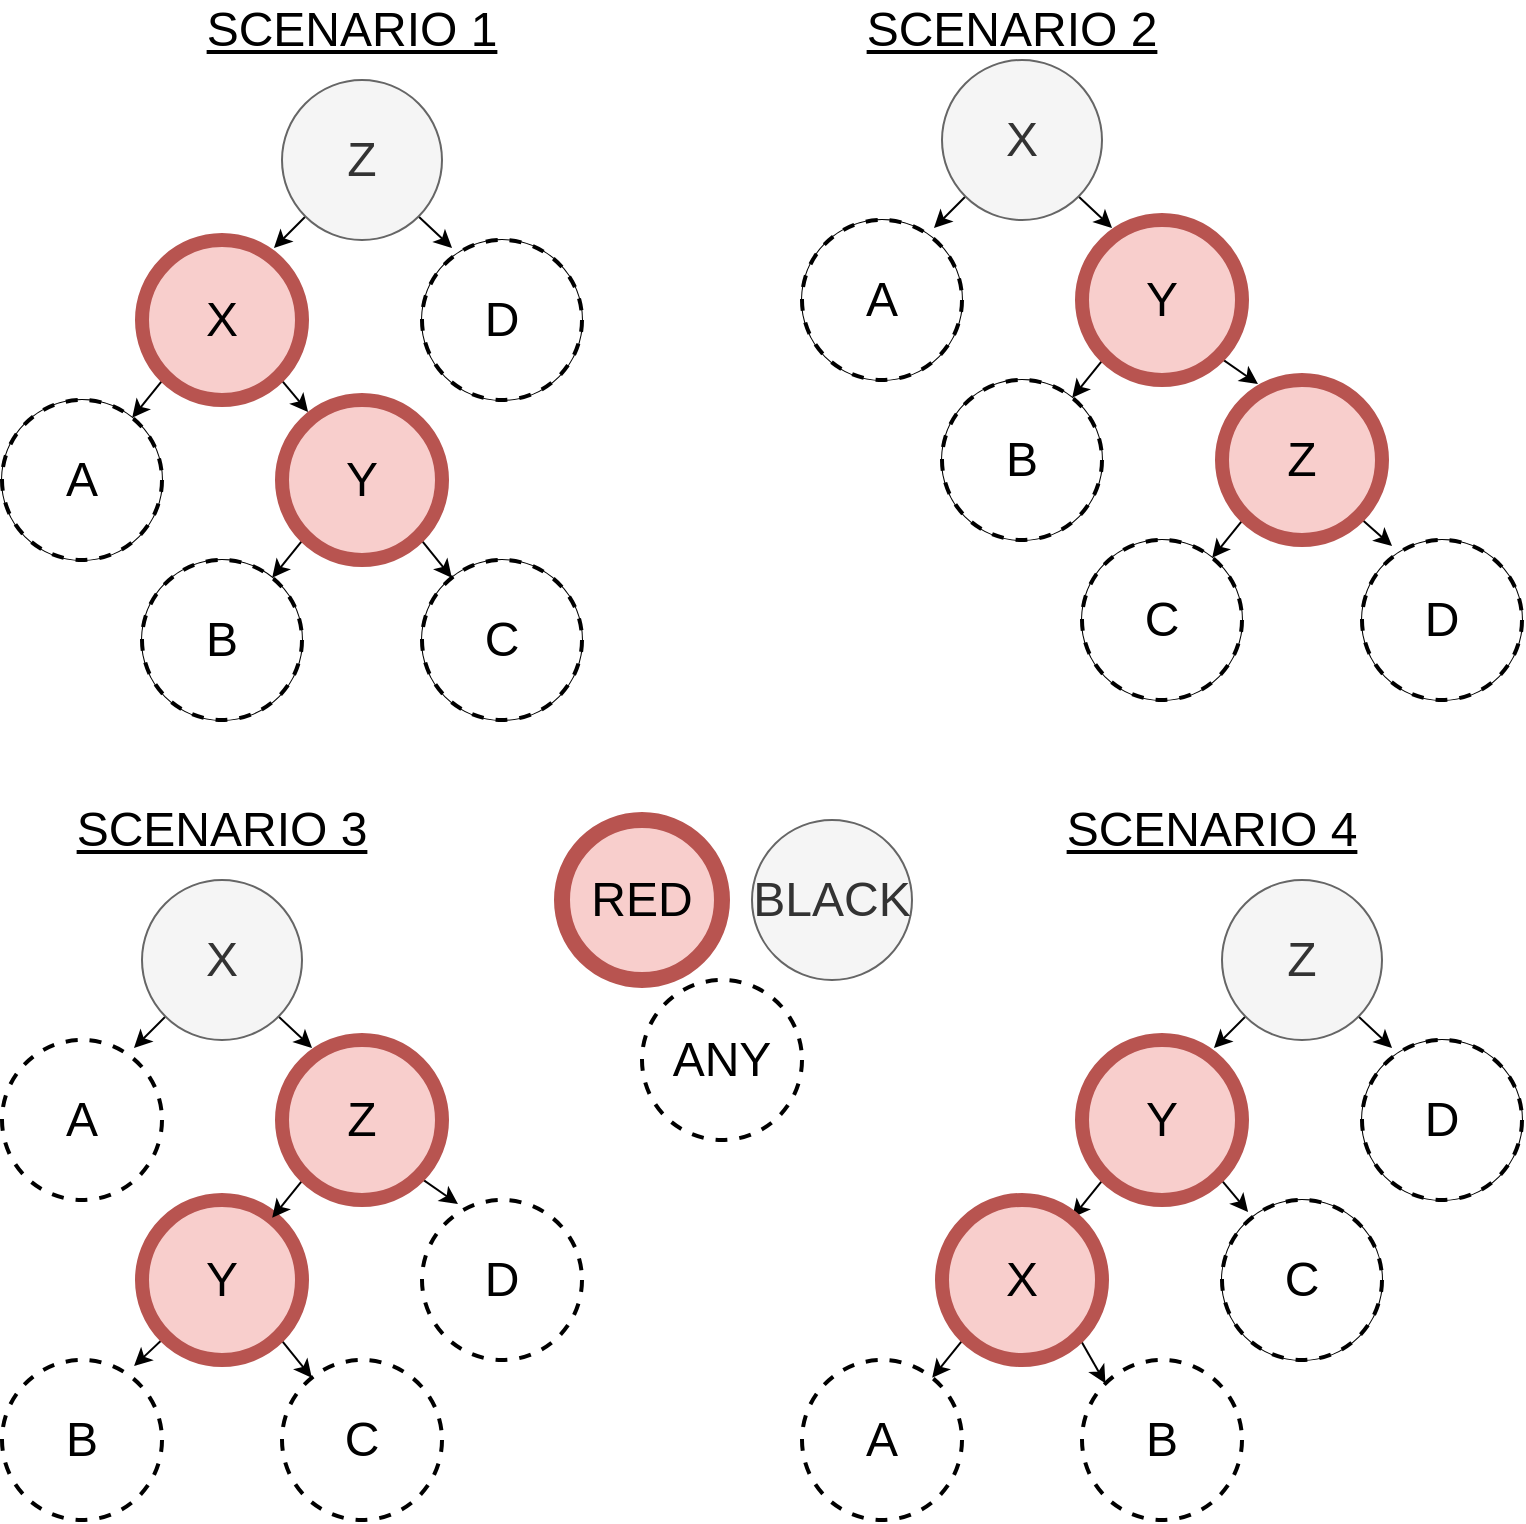 <mxfile version="16.1.2" type="device"><diagram id="-OCbqmKMTV_Meb4TJDBM" name="Page-1"><mxGraphModel dx="1422" dy="905" grid="1" gridSize="10" guides="1" tooltips="1" connect="1" arrows="1" fold="1" page="1" pageScale="1" pageWidth="850" pageHeight="1100" math="0" shadow="0"><root><mxCell id="0"/><mxCell id="1" parent="0"/><mxCell id="NJxhyXSRSLu-cmr3dvv3-8" style="rounded=0;orthogonalLoop=1;jettySize=auto;html=1;exitX=0;exitY=1;exitDx=0;exitDy=0;entryX=0.825;entryY=0.05;entryDx=0;entryDy=0;entryPerimeter=0;fontSize=24;" edge="1" parent="1" source="NJxhyXSRSLu-cmr3dvv3-1" target="NJxhyXSRSLu-cmr3dvv3-2"><mxGeometry relative="1" as="geometry"/></mxCell><mxCell id="NJxhyXSRSLu-cmr3dvv3-9" style="edgeStyle=none;rounded=0;orthogonalLoop=1;jettySize=auto;html=1;exitX=1;exitY=1;exitDx=0;exitDy=0;entryX=0.188;entryY=0.05;entryDx=0;entryDy=0;entryPerimeter=0;fontSize=24;" edge="1" parent="1" source="NJxhyXSRSLu-cmr3dvv3-1" target="NJxhyXSRSLu-cmr3dvv3-5"><mxGeometry relative="1" as="geometry"/></mxCell><mxCell id="NJxhyXSRSLu-cmr3dvv3-1" value="&lt;font style=&quot;font-size: 24px&quot;&gt;Z&lt;/font&gt;" style="ellipse;whiteSpace=wrap;html=1;aspect=fixed;fillColor=#f5f5f5;fontColor=#333333;strokeColor=#666666;" vertex="1" parent="1"><mxGeometry x="190" y="80" width="80" height="80" as="geometry"/></mxCell><mxCell id="NJxhyXSRSLu-cmr3dvv3-10" style="edgeStyle=none;rounded=0;orthogonalLoop=1;jettySize=auto;html=1;exitX=0;exitY=1;exitDx=0;exitDy=0;fontSize=24;" edge="1" parent="1" source="NJxhyXSRSLu-cmr3dvv3-2" target="NJxhyXSRSLu-cmr3dvv3-4"><mxGeometry relative="1" as="geometry"/></mxCell><mxCell id="NJxhyXSRSLu-cmr3dvv3-11" style="edgeStyle=none;rounded=0;orthogonalLoop=1;jettySize=auto;html=1;exitX=1;exitY=1;exitDx=0;exitDy=0;entryX=0.163;entryY=0.075;entryDx=0;entryDy=0;entryPerimeter=0;fontSize=24;" edge="1" parent="1" source="NJxhyXSRSLu-cmr3dvv3-2" target="NJxhyXSRSLu-cmr3dvv3-3"><mxGeometry relative="1" as="geometry"/></mxCell><mxCell id="NJxhyXSRSLu-cmr3dvv3-2" value="&lt;font style=&quot;font-size: 24px&quot;&gt;X&lt;/font&gt;" style="ellipse;whiteSpace=wrap;html=1;aspect=fixed;" vertex="1" parent="1"><mxGeometry x="120" y="160" width="80" height="80" as="geometry"/></mxCell><mxCell id="NJxhyXSRSLu-cmr3dvv3-12" style="edgeStyle=none;rounded=0;orthogonalLoop=1;jettySize=auto;html=1;exitX=0;exitY=1;exitDx=0;exitDy=0;fontSize=24;" edge="1" parent="1" source="NJxhyXSRSLu-cmr3dvv3-3" target="NJxhyXSRSLu-cmr3dvv3-6"><mxGeometry relative="1" as="geometry"/></mxCell><mxCell id="NJxhyXSRSLu-cmr3dvv3-13" style="edgeStyle=none;rounded=0;orthogonalLoop=1;jettySize=auto;html=1;exitX=1;exitY=1;exitDx=0;exitDy=0;fontSize=24;" edge="1" parent="1" source="NJxhyXSRSLu-cmr3dvv3-3" target="NJxhyXSRSLu-cmr3dvv3-7"><mxGeometry relative="1" as="geometry"/></mxCell><mxCell id="NJxhyXSRSLu-cmr3dvv3-3" value="&lt;font style=&quot;font-size: 24px&quot;&gt;Y&lt;/font&gt;" style="ellipse;whiteSpace=wrap;html=1;aspect=fixed;" vertex="1" parent="1"><mxGeometry x="190" y="240" width="80" height="80" as="geometry"/></mxCell><mxCell id="NJxhyXSRSLu-cmr3dvv3-4" value="&lt;font style=&quot;font-size: 24px&quot;&gt;A&lt;/font&gt;" style="ellipse;whiteSpace=wrap;html=1;aspect=fixed;" vertex="1" parent="1"><mxGeometry x="50" y="240" width="80" height="80" as="geometry"/></mxCell><mxCell id="NJxhyXSRSLu-cmr3dvv3-5" value="&lt;font style=&quot;font-size: 24px&quot;&gt;D&lt;/font&gt;" style="ellipse;whiteSpace=wrap;html=1;aspect=fixed;" vertex="1" parent="1"><mxGeometry x="260" y="160" width="80" height="80" as="geometry"/></mxCell><mxCell id="NJxhyXSRSLu-cmr3dvv3-6" value="&lt;font style=&quot;font-size: 24px&quot;&gt;B&lt;/font&gt;" style="ellipse;whiteSpace=wrap;html=1;aspect=fixed;" vertex="1" parent="1"><mxGeometry x="120" y="320" width="80" height="80" as="geometry"/></mxCell><mxCell id="NJxhyXSRSLu-cmr3dvv3-7" value="&lt;font style=&quot;font-size: 24px&quot;&gt;C&lt;/font&gt;" style="ellipse;whiteSpace=wrap;html=1;aspect=fixed;" vertex="1" parent="1"><mxGeometry x="260" y="320" width="80" height="80" as="geometry"/></mxCell><mxCell id="NJxhyXSRSLu-cmr3dvv3-14" style="rounded=0;orthogonalLoop=1;jettySize=auto;html=1;exitX=0;exitY=1;exitDx=0;exitDy=0;entryX=0.825;entryY=0.05;entryDx=0;entryDy=0;entryPerimeter=0;fontSize=24;" edge="1" parent="1" source="NJxhyXSRSLu-cmr3dvv3-16" target="NJxhyXSRSLu-cmr3dvv3-19"><mxGeometry relative="1" as="geometry"/></mxCell><mxCell id="NJxhyXSRSLu-cmr3dvv3-15" style="edgeStyle=none;rounded=0;orthogonalLoop=1;jettySize=auto;html=1;exitX=1;exitY=1;exitDx=0;exitDy=0;entryX=0.188;entryY=0.05;entryDx=0;entryDy=0;entryPerimeter=0;fontSize=24;" edge="1" parent="1" source="NJxhyXSRSLu-cmr3dvv3-16" target="NJxhyXSRSLu-cmr3dvv3-24"><mxGeometry relative="1" as="geometry"/></mxCell><mxCell id="NJxhyXSRSLu-cmr3dvv3-16" value="&lt;font style=&quot;font-size: 24px&quot;&gt;X&lt;/font&gt;" style="ellipse;whiteSpace=wrap;html=1;aspect=fixed;fillColor=#f5f5f5;fontColor=#333333;strokeColor=#666666;" vertex="1" parent="1"><mxGeometry x="520" y="70" width="80" height="80" as="geometry"/></mxCell><mxCell id="NJxhyXSRSLu-cmr3dvv3-19" value="&lt;font style=&quot;font-size: 24px&quot;&gt;A&lt;/font&gt;" style="ellipse;whiteSpace=wrap;html=1;aspect=fixed;" vertex="1" parent="1"><mxGeometry x="450" y="150" width="80" height="80" as="geometry"/></mxCell><mxCell id="NJxhyXSRSLu-cmr3dvv3-22" value="&lt;font style=&quot;font-size: 24px&quot;&gt;B&lt;/font&gt;" style="ellipse;whiteSpace=wrap;html=1;aspect=fixed;" vertex="1" parent="1"><mxGeometry x="520" y="230" width="80" height="80" as="geometry"/></mxCell><mxCell id="NJxhyXSRSLu-cmr3dvv3-27" style="edgeStyle=none;rounded=0;orthogonalLoop=1;jettySize=auto;html=1;exitX=0;exitY=1;exitDx=0;exitDy=0;fontSize=24;" edge="1" parent="1" source="NJxhyXSRSLu-cmr3dvv3-24" target="NJxhyXSRSLu-cmr3dvv3-22"><mxGeometry relative="1" as="geometry"/></mxCell><mxCell id="NJxhyXSRSLu-cmr3dvv3-29" style="edgeStyle=none;rounded=0;orthogonalLoop=1;jettySize=auto;html=1;exitX=1;exitY=1;exitDx=0;exitDy=0;entryX=0.225;entryY=0.025;entryDx=0;entryDy=0;fontSize=24;entryPerimeter=0;" edge="1" parent="1" source="NJxhyXSRSLu-cmr3dvv3-24" target="NJxhyXSRSLu-cmr3dvv3-28"><mxGeometry relative="1" as="geometry"/></mxCell><mxCell id="NJxhyXSRSLu-cmr3dvv3-24" value="&lt;font style=&quot;font-size: 24px&quot;&gt;Y&lt;/font&gt;" style="ellipse;whiteSpace=wrap;html=1;aspect=fixed;" vertex="1" parent="1"><mxGeometry x="590" y="150" width="80" height="80" as="geometry"/></mxCell><mxCell id="NJxhyXSRSLu-cmr3dvv3-34" style="edgeStyle=none;rounded=0;orthogonalLoop=1;jettySize=auto;html=1;exitX=0;exitY=1;exitDx=0;exitDy=0;fontSize=24;" edge="1" parent="1" source="NJxhyXSRSLu-cmr3dvv3-28" target="NJxhyXSRSLu-cmr3dvv3-30"><mxGeometry relative="1" as="geometry"/></mxCell><mxCell id="NJxhyXSRSLu-cmr3dvv3-35" style="edgeStyle=none;rounded=0;orthogonalLoop=1;jettySize=auto;html=1;exitX=1;exitY=1;exitDx=0;exitDy=0;entryX=0.188;entryY=0.038;entryDx=0;entryDy=0;entryPerimeter=0;fontSize=24;" edge="1" parent="1" source="NJxhyXSRSLu-cmr3dvv3-28" target="NJxhyXSRSLu-cmr3dvv3-33"><mxGeometry relative="1" as="geometry"/></mxCell><mxCell id="NJxhyXSRSLu-cmr3dvv3-28" value="&lt;font style=&quot;font-size: 24px&quot;&gt;Z&lt;/font&gt;" style="ellipse;whiteSpace=wrap;html=1;aspect=fixed;" vertex="1" parent="1"><mxGeometry x="660" y="230" width="80" height="80" as="geometry"/></mxCell><mxCell id="NJxhyXSRSLu-cmr3dvv3-30" value="&lt;font style=&quot;font-size: 24px&quot;&gt;C&lt;/font&gt;" style="ellipse;whiteSpace=wrap;html=1;aspect=fixed;" vertex="1" parent="1"><mxGeometry x="590" y="310" width="80" height="80" as="geometry"/></mxCell><mxCell id="NJxhyXSRSLu-cmr3dvv3-33" value="&lt;font style=&quot;font-size: 24px&quot;&gt;D&lt;/font&gt;" style="ellipse;whiteSpace=wrap;html=1;aspect=fixed;" vertex="1" parent="1"><mxGeometry x="730" y="310" width="80" height="80" as="geometry"/></mxCell><mxCell id="NJxhyXSRSLu-cmr3dvv3-36" style="rounded=0;orthogonalLoop=1;jettySize=auto;html=1;exitX=0;exitY=1;exitDx=0;exitDy=0;entryX=0.825;entryY=0.05;entryDx=0;entryDy=0;entryPerimeter=0;fontSize=24;" edge="1" parent="1" source="NJxhyXSRSLu-cmr3dvv3-38" target="NJxhyXSRSLu-cmr3dvv3-39"><mxGeometry relative="1" as="geometry"/></mxCell><mxCell id="NJxhyXSRSLu-cmr3dvv3-37" style="edgeStyle=none;rounded=0;orthogonalLoop=1;jettySize=auto;html=1;exitX=1;exitY=1;exitDx=0;exitDy=0;entryX=0.188;entryY=0.05;entryDx=0;entryDy=0;entryPerimeter=0;fontSize=24;" edge="1" parent="1" source="NJxhyXSRSLu-cmr3dvv3-38" target="NJxhyXSRSLu-cmr3dvv3-43"><mxGeometry relative="1" as="geometry"/></mxCell><mxCell id="NJxhyXSRSLu-cmr3dvv3-38" value="&lt;font style=&quot;font-size: 24px&quot;&gt;X&lt;/font&gt;" style="ellipse;whiteSpace=wrap;html=1;aspect=fixed;fillColor=#f5f5f5;fontColor=#333333;strokeColor=#666666;" vertex="1" parent="1"><mxGeometry x="120" y="480" width="80" height="80" as="geometry"/></mxCell><mxCell id="NJxhyXSRSLu-cmr3dvv3-39" value="&lt;font style=&quot;font-size: 24px&quot;&gt;A&lt;/font&gt;" style="ellipse;whiteSpace=wrap;html=1;aspect=fixed;dashed=1;strokeWidth=2;" vertex="1" parent="1"><mxGeometry x="50" y="560" width="80" height="80" as="geometry"/></mxCell><mxCell id="NJxhyXSRSLu-cmr3dvv3-51" style="edgeStyle=none;rounded=0;orthogonalLoop=1;jettySize=auto;html=1;exitX=0;exitY=1;exitDx=0;exitDy=0;entryX=0.825;entryY=0.038;entryDx=0;entryDy=0;entryPerimeter=0;fontSize=24;" edge="1" parent="1" source="NJxhyXSRSLu-cmr3dvv3-40" target="NJxhyXSRSLu-cmr3dvv3-49"><mxGeometry relative="1" as="geometry"/></mxCell><mxCell id="NJxhyXSRSLu-cmr3dvv3-52" style="edgeStyle=none;rounded=0;orthogonalLoop=1;jettySize=auto;html=1;exitX=1;exitY=1;exitDx=0;exitDy=0;fontSize=24;" edge="1" parent="1" source="NJxhyXSRSLu-cmr3dvv3-40" target="NJxhyXSRSLu-cmr3dvv3-50"><mxGeometry relative="1" as="geometry"/></mxCell><mxCell id="NJxhyXSRSLu-cmr3dvv3-40" value="&lt;font style=&quot;font-size: 24px&quot;&gt;Y&lt;/font&gt;" style="ellipse;whiteSpace=wrap;html=1;aspect=fixed;fillColor=#f8cecc;strokeColor=#b85450;strokeWidth=7;" vertex="1" parent="1"><mxGeometry x="120" y="640" width="80" height="80" as="geometry"/></mxCell><mxCell id="NJxhyXSRSLu-cmr3dvv3-41" style="edgeStyle=none;rounded=0;orthogonalLoop=1;jettySize=auto;html=1;exitX=0;exitY=1;exitDx=0;exitDy=0;fontSize=24;" edge="1" parent="1" source="NJxhyXSRSLu-cmr3dvv3-43" target="NJxhyXSRSLu-cmr3dvv3-40"><mxGeometry relative="1" as="geometry"/></mxCell><mxCell id="NJxhyXSRSLu-cmr3dvv3-42" style="edgeStyle=none;rounded=0;orthogonalLoop=1;jettySize=auto;html=1;exitX=1;exitY=1;exitDx=0;exitDy=0;entryX=0.225;entryY=0.025;entryDx=0;entryDy=0;fontSize=24;entryPerimeter=0;" edge="1" parent="1" source="NJxhyXSRSLu-cmr3dvv3-43" target="NJxhyXSRSLu-cmr3dvv3-46"><mxGeometry relative="1" as="geometry"/></mxCell><mxCell id="NJxhyXSRSLu-cmr3dvv3-43" value="&lt;font style=&quot;font-size: 24px&quot;&gt;Z&lt;/font&gt;" style="ellipse;whiteSpace=wrap;html=1;aspect=fixed;" vertex="1" parent="1"><mxGeometry x="190" y="560" width="80" height="80" as="geometry"/></mxCell><mxCell id="NJxhyXSRSLu-cmr3dvv3-46" value="&lt;font style=&quot;font-size: 24px&quot;&gt;D&lt;/font&gt;" style="ellipse;whiteSpace=wrap;html=1;aspect=fixed;dashed=1;strokeWidth=2;" vertex="1" parent="1"><mxGeometry x="260" y="640" width="80" height="80" as="geometry"/></mxCell><mxCell id="NJxhyXSRSLu-cmr3dvv3-49" value="&lt;font style=&quot;font-size: 24px&quot;&gt;B&lt;/font&gt;" style="ellipse;whiteSpace=wrap;html=1;aspect=fixed;dashed=1;strokeWidth=2;" vertex="1" parent="1"><mxGeometry x="50" y="720" width="80" height="80" as="geometry"/></mxCell><mxCell id="NJxhyXSRSLu-cmr3dvv3-50" value="&lt;font style=&quot;font-size: 24px&quot;&gt;C&lt;/font&gt;" style="ellipse;whiteSpace=wrap;html=1;aspect=fixed;dashed=1;strokeWidth=2;" vertex="1" parent="1"><mxGeometry x="190" y="720" width="80" height="80" as="geometry"/></mxCell><mxCell id="NJxhyXSRSLu-cmr3dvv3-53" style="rounded=0;orthogonalLoop=1;jettySize=auto;html=1;exitX=0;exitY=1;exitDx=0;exitDy=0;entryX=0.825;entryY=0.05;entryDx=0;entryDy=0;entryPerimeter=0;fontSize=24;" edge="1" parent="1" source="NJxhyXSRSLu-cmr3dvv3-55" target="NJxhyXSRSLu-cmr3dvv3-58"><mxGeometry relative="1" as="geometry"/></mxCell><mxCell id="NJxhyXSRSLu-cmr3dvv3-54" style="edgeStyle=none;rounded=0;orthogonalLoop=1;jettySize=auto;html=1;exitX=1;exitY=1;exitDx=0;exitDy=0;entryX=0.188;entryY=0.05;entryDx=0;entryDy=0;entryPerimeter=0;fontSize=24;" edge="1" parent="1" source="NJxhyXSRSLu-cmr3dvv3-55" target="NJxhyXSRSLu-cmr3dvv3-63"><mxGeometry relative="1" as="geometry"/></mxCell><mxCell id="NJxhyXSRSLu-cmr3dvv3-55" value="&lt;font style=&quot;font-size: 24px&quot;&gt;Z&lt;/font&gt;" style="ellipse;whiteSpace=wrap;html=1;aspect=fixed;fillColor=#f5f5f5;fontColor=#333333;strokeColor=#666666;" vertex="1" parent="1"><mxGeometry x="660" y="480" width="80" height="80" as="geometry"/></mxCell><mxCell id="NJxhyXSRSLu-cmr3dvv3-56" style="edgeStyle=none;rounded=0;orthogonalLoop=1;jettySize=auto;html=1;exitX=0;exitY=1;exitDx=0;exitDy=0;fontSize=24;" edge="1" parent="1" source="NJxhyXSRSLu-cmr3dvv3-58" target="NJxhyXSRSLu-cmr3dvv3-62"><mxGeometry relative="1" as="geometry"/></mxCell><mxCell id="NJxhyXSRSLu-cmr3dvv3-57" style="edgeStyle=none;rounded=0;orthogonalLoop=1;jettySize=auto;html=1;exitX=1;exitY=1;exitDx=0;exitDy=0;entryX=0.163;entryY=0.075;entryDx=0;entryDy=0;entryPerimeter=0;fontSize=24;" edge="1" parent="1" source="NJxhyXSRSLu-cmr3dvv3-58" target="NJxhyXSRSLu-cmr3dvv3-61"><mxGeometry relative="1" as="geometry"/></mxCell><mxCell id="NJxhyXSRSLu-cmr3dvv3-58" value="&lt;font style=&quot;font-size: 24px&quot;&gt;Y&lt;/font&gt;" style="ellipse;whiteSpace=wrap;html=1;aspect=fixed;fillColor=#f8cecc;strokeColor=#b85450;strokeWidth=7;" vertex="1" parent="1"><mxGeometry x="590" y="560" width="80" height="80" as="geometry"/></mxCell><mxCell id="NJxhyXSRSLu-cmr3dvv3-61" value="&lt;font style=&quot;font-size: 24px&quot;&gt;C&lt;/font&gt;" style="ellipse;whiteSpace=wrap;html=1;aspect=fixed;" vertex="1" parent="1"><mxGeometry x="660" y="640" width="80" height="80" as="geometry"/></mxCell><mxCell id="NJxhyXSRSLu-cmr3dvv3-67" style="edgeStyle=none;rounded=0;orthogonalLoop=1;jettySize=auto;html=1;exitX=0;exitY=1;exitDx=0;exitDy=0;fontSize=24;" edge="1" parent="1" source="NJxhyXSRSLu-cmr3dvv3-62" target="NJxhyXSRSLu-cmr3dvv3-66"><mxGeometry relative="1" as="geometry"/></mxCell><mxCell id="NJxhyXSRSLu-cmr3dvv3-69" style="edgeStyle=none;rounded=0;orthogonalLoop=1;jettySize=auto;html=1;exitX=1;exitY=1;exitDx=0;exitDy=0;entryX=0;entryY=0;entryDx=0;entryDy=0;fontSize=24;" edge="1" parent="1" source="NJxhyXSRSLu-cmr3dvv3-62" target="NJxhyXSRSLu-cmr3dvv3-68"><mxGeometry relative="1" as="geometry"/></mxCell><mxCell id="NJxhyXSRSLu-cmr3dvv3-62" value="&lt;font style=&quot;font-size: 24px&quot;&gt;X&lt;/font&gt;" style="ellipse;whiteSpace=wrap;html=1;aspect=fixed;fillColor=#f8cecc;strokeColor=#b85450;strokeWidth=7;" vertex="1" parent="1"><mxGeometry x="520" y="640" width="80" height="80" as="geometry"/></mxCell><mxCell id="NJxhyXSRSLu-cmr3dvv3-63" value="&lt;font style=&quot;font-size: 24px&quot;&gt;D&lt;/font&gt;" style="ellipse;whiteSpace=wrap;html=1;aspect=fixed;" vertex="1" parent="1"><mxGeometry x="730" y="560" width="80" height="80" as="geometry"/></mxCell><mxCell id="NJxhyXSRSLu-cmr3dvv3-66" value="&lt;font style=&quot;font-size: 24px&quot;&gt;A&lt;/font&gt;" style="ellipse;whiteSpace=wrap;html=1;aspect=fixed;dashed=1;strokeWidth=2;" vertex="1" parent="1"><mxGeometry x="450" y="720" width="80" height="80" as="geometry"/></mxCell><mxCell id="NJxhyXSRSLu-cmr3dvv3-68" value="&lt;font style=&quot;font-size: 24px&quot;&gt;B&lt;/font&gt;" style="ellipse;whiteSpace=wrap;html=1;aspect=fixed;dashed=1;strokeWidth=2;" vertex="1" parent="1"><mxGeometry x="590" y="720" width="80" height="80" as="geometry"/></mxCell><mxCell id="NJxhyXSRSLu-cmr3dvv3-70" value="&lt;u&gt;SCENARIO 1&lt;/u&gt;" style="text;html=1;strokeColor=none;fillColor=none;align=center;verticalAlign=middle;whiteSpace=wrap;rounded=0;fontSize=24;" vertex="1" parent="1"><mxGeometry x="130" y="40" width="190" height="30" as="geometry"/></mxCell><mxCell id="NJxhyXSRSLu-cmr3dvv3-71" value="&lt;u&gt;SCENARIO 2&lt;/u&gt;" style="text;html=1;strokeColor=none;fillColor=none;align=center;verticalAlign=middle;whiteSpace=wrap;rounded=0;fontSize=24;" vertex="1" parent="1"><mxGeometry x="460" y="40" width="190" height="30" as="geometry"/></mxCell><mxCell id="NJxhyXSRSLu-cmr3dvv3-72" value="&lt;u&gt;SCENARIO 3&lt;/u&gt;" style="text;html=1;strokeColor=none;fillColor=none;align=center;verticalAlign=middle;whiteSpace=wrap;rounded=0;fontSize=24;" vertex="1" parent="1"><mxGeometry x="65" y="440" width="190" height="30" as="geometry"/></mxCell><mxCell id="NJxhyXSRSLu-cmr3dvv3-73" value="&lt;u&gt;SCENARIO 4&lt;/u&gt;" style="text;html=1;strokeColor=none;fillColor=none;align=center;verticalAlign=middle;whiteSpace=wrap;rounded=0;fontSize=24;" vertex="1" parent="1"><mxGeometry x="560" y="440" width="190" height="30" as="geometry"/></mxCell><mxCell id="NJxhyXSRSLu-cmr3dvv3-74" value="&lt;font style=&quot;font-size: 24px&quot;&gt;RED&lt;/font&gt;" style="ellipse;whiteSpace=wrap;html=1;aspect=fixed;fillColor=#f8cecc;strokeColor=#b85450;strokeWidth=8;" vertex="1" parent="1"><mxGeometry x="330" y="450" width="80" height="80" as="geometry"/></mxCell><mxCell id="NJxhyXSRSLu-cmr3dvv3-75" value="&lt;font style=&quot;font-size: 24px&quot;&gt;BLACK&lt;/font&gt;" style="ellipse;whiteSpace=wrap;html=1;aspect=fixed;fillColor=#f5f5f5;fontColor=#333333;strokeColor=#666666;" vertex="1" parent="1"><mxGeometry x="425" y="450" width="80" height="80" as="geometry"/></mxCell><mxCell id="NJxhyXSRSLu-cmr3dvv3-76" value="&lt;span style=&quot;font-size: 24px&quot;&gt;ANY&lt;/span&gt;" style="ellipse;whiteSpace=wrap;html=1;aspect=fixed;dashed=1;strokeWidth=2;" vertex="1" parent="1"><mxGeometry x="370" y="530" width="80" height="80" as="geometry"/></mxCell><mxCell id="NJxhyXSRSLu-cmr3dvv3-77" value="&lt;font style=&quot;font-size: 24px&quot;&gt;X&lt;/font&gt;" style="ellipse;whiteSpace=wrap;html=1;aspect=fixed;fillColor=#f8cecc;strokeColor=#b85450;strokeWidth=7;" vertex="1" parent="1"><mxGeometry x="120" y="160" width="80" height="80" as="geometry"/></mxCell><mxCell id="NJxhyXSRSLu-cmr3dvv3-78" value="&lt;font style=&quot;font-size: 24px&quot;&gt;Y&lt;/font&gt;" style="ellipse;whiteSpace=wrap;html=1;aspect=fixed;fillColor=#f8cecc;strokeColor=#b85450;strokeWidth=7;" vertex="1" parent="1"><mxGeometry x="190" y="240" width="80" height="80" as="geometry"/></mxCell><mxCell id="NJxhyXSRSLu-cmr3dvv3-79" value="&lt;font style=&quot;font-size: 24px&quot;&gt;Y&lt;/font&gt;" style="ellipse;whiteSpace=wrap;html=1;aspect=fixed;fillColor=#f8cecc;strokeColor=#b85450;strokeWidth=7;" vertex="1" parent="1"><mxGeometry x="590" y="150" width="80" height="80" as="geometry"/></mxCell><mxCell id="NJxhyXSRSLu-cmr3dvv3-80" value="&lt;font style=&quot;font-size: 24px&quot;&gt;Z&lt;/font&gt;" style="ellipse;whiteSpace=wrap;html=1;aspect=fixed;fillColor=#f8cecc;strokeColor=#b85450;strokeWidth=7;" vertex="1" parent="1"><mxGeometry x="660" y="230" width="80" height="80" as="geometry"/></mxCell><mxCell id="NJxhyXSRSLu-cmr3dvv3-81" value="&lt;font style=&quot;font-size: 24px&quot;&gt;Z&lt;/font&gt;" style="ellipse;whiteSpace=wrap;html=1;aspect=fixed;fillColor=#f8cecc;strokeColor=#b85450;strokeWidth=7;" vertex="1" parent="1"><mxGeometry x="190" y="560" width="80" height="80" as="geometry"/></mxCell><mxCell id="NJxhyXSRSLu-cmr3dvv3-82" value="&lt;font style=&quot;font-size: 24px&quot;&gt;A&lt;/font&gt;" style="ellipse;whiteSpace=wrap;html=1;aspect=fixed;dashed=1;strokeWidth=2;" vertex="1" parent="1"><mxGeometry x="50" y="240" width="80" height="80" as="geometry"/></mxCell><mxCell id="NJxhyXSRSLu-cmr3dvv3-83" value="&lt;font style=&quot;font-size: 24px&quot;&gt;B&lt;/font&gt;" style="ellipse;whiteSpace=wrap;html=1;aspect=fixed;dashed=1;strokeWidth=2;" vertex="1" parent="1"><mxGeometry x="120" y="320" width="80" height="80" as="geometry"/></mxCell><mxCell id="NJxhyXSRSLu-cmr3dvv3-84" value="&lt;font style=&quot;font-size: 24px&quot;&gt;C&lt;/font&gt;" style="ellipse;whiteSpace=wrap;html=1;aspect=fixed;dashed=1;strokeWidth=2;" vertex="1" parent="1"><mxGeometry x="260" y="320" width="80" height="80" as="geometry"/></mxCell><mxCell id="NJxhyXSRSLu-cmr3dvv3-85" value="&lt;font style=&quot;font-size: 24px&quot;&gt;D&lt;/font&gt;" style="ellipse;whiteSpace=wrap;html=1;aspect=fixed;dashed=1;strokeWidth=2;" vertex="1" parent="1"><mxGeometry x="260" y="160" width="80" height="80" as="geometry"/></mxCell><mxCell id="NJxhyXSRSLu-cmr3dvv3-86" value="&lt;font style=&quot;font-size: 24px&quot;&gt;A&lt;/font&gt;" style="ellipse;whiteSpace=wrap;html=1;aspect=fixed;dashed=1;strokeWidth=2;" vertex="1" parent="1"><mxGeometry x="450" y="150" width="80" height="80" as="geometry"/></mxCell><mxCell id="NJxhyXSRSLu-cmr3dvv3-87" value="&lt;font style=&quot;font-size: 24px&quot;&gt;B&lt;/font&gt;" style="ellipse;whiteSpace=wrap;html=1;aspect=fixed;dashed=1;strokeWidth=2;" vertex="1" parent="1"><mxGeometry x="520" y="230" width="80" height="80" as="geometry"/></mxCell><mxCell id="NJxhyXSRSLu-cmr3dvv3-88" value="&lt;font style=&quot;font-size: 24px&quot;&gt;C&lt;/font&gt;" style="ellipse;whiteSpace=wrap;html=1;aspect=fixed;dashed=1;strokeWidth=2;" vertex="1" parent="1"><mxGeometry x="590" y="310" width="80" height="80" as="geometry"/></mxCell><mxCell id="NJxhyXSRSLu-cmr3dvv3-89" value="&lt;font style=&quot;font-size: 24px&quot;&gt;D&lt;/font&gt;" style="ellipse;whiteSpace=wrap;html=1;aspect=fixed;dashed=1;strokeWidth=2;" vertex="1" parent="1"><mxGeometry x="730" y="310" width="80" height="80" as="geometry"/></mxCell><mxCell id="NJxhyXSRSLu-cmr3dvv3-90" value="&lt;font style=&quot;font-size: 24px&quot;&gt;D&lt;/font&gt;" style="ellipse;whiteSpace=wrap;html=1;aspect=fixed;dashed=1;strokeWidth=2;" vertex="1" parent="1"><mxGeometry x="730" y="560" width="80" height="80" as="geometry"/></mxCell><mxCell id="NJxhyXSRSLu-cmr3dvv3-91" value="&lt;font style=&quot;font-size: 24px&quot;&gt;C&lt;/font&gt;" style="ellipse;whiteSpace=wrap;html=1;aspect=fixed;dashed=1;strokeWidth=2;" vertex="1" parent="1"><mxGeometry x="660" y="640" width="80" height="80" as="geometry"/></mxCell></root></mxGraphModel></diagram></mxfile>